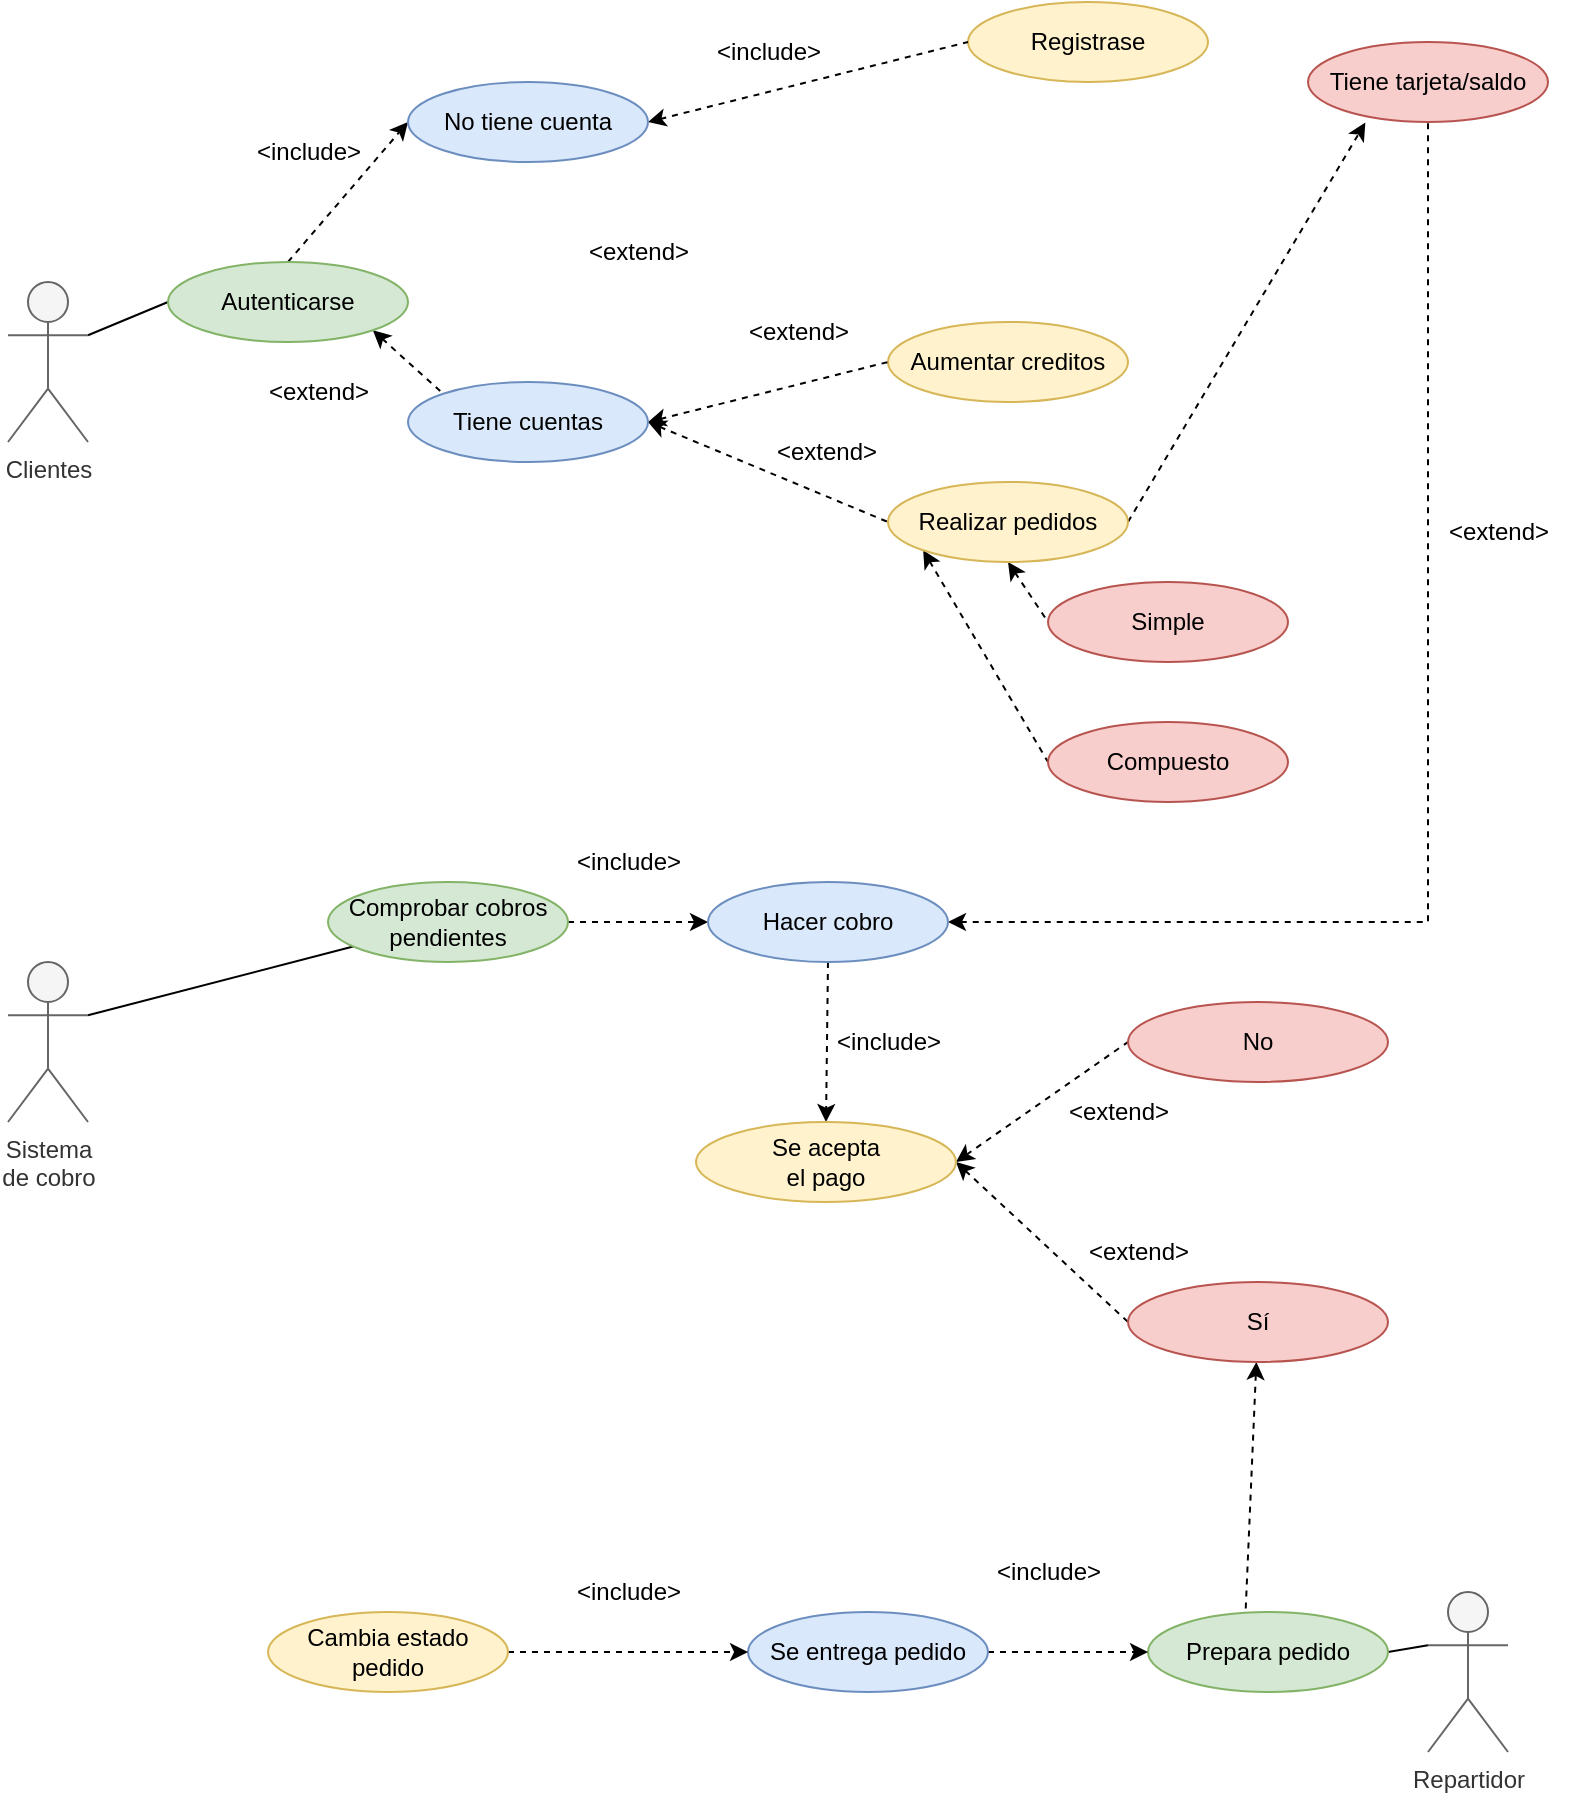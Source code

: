 <mxfile version="20.8.9" type="github">
  <diagram name="Página-1" id="IzqVcqCBE-OymFoglxDw">
    <mxGraphModel dx="1017" dy="1094" grid="1" gridSize="10" guides="1" tooltips="1" connect="1" arrows="1" fold="1" page="1" pageScale="1" pageWidth="827" pageHeight="1169" math="0" shadow="0">
      <root>
        <mxCell id="0" />
        <mxCell id="1" parent="0" />
        <mxCell id="VZgD7tdJL95J3pAMKfJ2-32" style="edgeStyle=none;rounded=0;orthogonalLoop=1;jettySize=auto;html=1;exitX=1;exitY=0.333;exitDx=0;exitDy=0;exitPerimeter=0;entryX=0;entryY=0.5;entryDx=0;entryDy=0;startArrow=none;startFill=0;endArrow=none;endFill=0;" edge="1" parent="1" source="VZgD7tdJL95J3pAMKfJ2-1" target="VZgD7tdJL95J3pAMKfJ2-30">
          <mxGeometry relative="1" as="geometry" />
        </mxCell>
        <mxCell id="VZgD7tdJL95J3pAMKfJ2-1" value="Clientes" style="shape=umlActor;verticalLabelPosition=bottom;verticalAlign=top;html=1;outlineConnect=0;fillColor=#f5f5f5;fontColor=#333333;strokeColor=#666666;" vertex="1" parent="1">
          <mxGeometry x="40" y="180" width="40" height="80" as="geometry" />
        </mxCell>
        <mxCell id="VZgD7tdJL95J3pAMKfJ2-3" value="Tiene tarjeta/saldo" style="ellipse;whiteSpace=wrap;html=1;fillColor=#f8cecc;strokeColor=#b85450;" vertex="1" parent="1">
          <mxGeometry x="690" y="60" width="120" height="40" as="geometry" />
        </mxCell>
        <mxCell id="VZgD7tdJL95J3pAMKfJ2-4" value="Aumentar creditos" style="ellipse;whiteSpace=wrap;html=1;fillColor=#fff2cc;strokeColor=#d6b656;" vertex="1" parent="1">
          <mxGeometry x="480" y="200" width="120" height="40" as="geometry" />
        </mxCell>
        <mxCell id="VZgD7tdJL95J3pAMKfJ2-44" style="edgeStyle=none;rounded=0;orthogonalLoop=1;jettySize=auto;html=1;exitX=1;exitY=0.5;exitDx=0;exitDy=0;entryX=0.239;entryY=1.007;entryDx=0;entryDy=0;entryPerimeter=0;dashed=1;strokeColor=default;startArrow=none;startFill=0;endArrow=classic;endFill=1;" edge="1" parent="1" source="VZgD7tdJL95J3pAMKfJ2-6" target="VZgD7tdJL95J3pAMKfJ2-3">
          <mxGeometry relative="1" as="geometry" />
        </mxCell>
        <mxCell id="VZgD7tdJL95J3pAMKfJ2-74" style="edgeStyle=none;rounded=0;orthogonalLoop=1;jettySize=auto;html=1;exitX=0.5;exitY=1;exitDx=0;exitDy=0;entryX=0;entryY=0.5;entryDx=0;entryDy=0;dashed=1;strokeColor=default;startArrow=classic;startFill=1;endArrow=none;endFill=0;" edge="1" parent="1" source="VZgD7tdJL95J3pAMKfJ2-6" target="VZgD7tdJL95J3pAMKfJ2-72">
          <mxGeometry relative="1" as="geometry" />
        </mxCell>
        <mxCell id="VZgD7tdJL95J3pAMKfJ2-75" style="edgeStyle=none;rounded=0;orthogonalLoop=1;jettySize=auto;html=1;exitX=0;exitY=1;exitDx=0;exitDy=0;entryX=0;entryY=0.5;entryDx=0;entryDy=0;dashed=1;strokeColor=default;startArrow=classic;startFill=1;endArrow=none;endFill=0;" edge="1" parent="1" source="VZgD7tdJL95J3pAMKfJ2-6" target="VZgD7tdJL95J3pAMKfJ2-73">
          <mxGeometry relative="1" as="geometry" />
        </mxCell>
        <mxCell id="VZgD7tdJL95J3pAMKfJ2-6" value="Realizar pedidos" style="ellipse;whiteSpace=wrap;html=1;fillColor=#fff2cc;strokeColor=#d6b656;" vertex="1" parent="1">
          <mxGeometry x="480" y="280" width="120" height="40" as="geometry" />
        </mxCell>
        <mxCell id="VZgD7tdJL95J3pAMKfJ2-20" style="edgeStyle=none;rounded=0;orthogonalLoop=1;jettySize=auto;html=1;exitX=1;exitY=0.5;exitDx=0;exitDy=0;entryX=0;entryY=0.5;entryDx=0;entryDy=0;startArrow=none;startFill=0;endArrow=classic;endFill=1;dashed=1;" edge="1" parent="1" source="VZgD7tdJL95J3pAMKfJ2-22" target="VZgD7tdJL95J3pAMKfJ2-16">
          <mxGeometry relative="1" as="geometry" />
        </mxCell>
        <mxCell id="VZgD7tdJL95J3pAMKfJ2-23" style="rounded=0;orthogonalLoop=1;jettySize=auto;html=1;exitX=1;exitY=0.333;exitDx=0;exitDy=0;exitPerimeter=0;startArrow=none;startFill=0;endArrow=none;endFill=0;" edge="1" parent="1" source="VZgD7tdJL95J3pAMKfJ2-11" target="VZgD7tdJL95J3pAMKfJ2-22">
          <mxGeometry relative="1" as="geometry" />
        </mxCell>
        <mxCell id="VZgD7tdJL95J3pAMKfJ2-11" value="&lt;div&gt;Sistema &lt;br&gt;&lt;/div&gt;&lt;div&gt;de cobro&lt;/div&gt;" style="shape=umlActor;verticalLabelPosition=bottom;verticalAlign=top;html=1;outlineConnect=0;fillColor=#f5f5f5;fontColor=#333333;strokeColor=#666666;" vertex="1" parent="1">
          <mxGeometry x="40" y="520" width="40" height="80" as="geometry" />
        </mxCell>
        <mxCell id="VZgD7tdJL95J3pAMKfJ2-14" value="&amp;lt;extend&amp;gt;" style="text;html=1;align=center;verticalAlign=middle;resizable=0;points=[];autosize=1;strokeColor=none;fillColor=none;" vertex="1" parent="1">
          <mxGeometry x="414" y="250" width="70" height="30" as="geometry" />
        </mxCell>
        <mxCell id="VZgD7tdJL95J3pAMKfJ2-18" style="edgeStyle=orthogonalEdgeStyle;rounded=0;orthogonalLoop=1;jettySize=auto;html=1;exitX=1;exitY=0.5;exitDx=0;exitDy=0;entryX=0.5;entryY=1;entryDx=0;entryDy=0;dashed=1;startArrow=classic;startFill=1;endArrow=none;endFill=0;" edge="1" parent="1" source="VZgD7tdJL95J3pAMKfJ2-16" target="VZgD7tdJL95J3pAMKfJ2-3">
          <mxGeometry relative="1" as="geometry">
            <Array as="points">
              <mxPoint x="750" y="500" />
            </Array>
          </mxGeometry>
        </mxCell>
        <mxCell id="VZgD7tdJL95J3pAMKfJ2-52" style="edgeStyle=none;rounded=0;orthogonalLoop=1;jettySize=auto;html=1;exitX=0.5;exitY=1;exitDx=0;exitDy=0;entryX=0.5;entryY=0;entryDx=0;entryDy=0;dashed=1;strokeColor=default;startArrow=none;startFill=0;endArrow=classic;endFill=1;" edge="1" parent="1" source="VZgD7tdJL95J3pAMKfJ2-16" target="VZgD7tdJL95J3pAMKfJ2-50">
          <mxGeometry relative="1" as="geometry" />
        </mxCell>
        <mxCell id="VZgD7tdJL95J3pAMKfJ2-16" value="Hacer cobro" style="ellipse;whiteSpace=wrap;html=1;fillColor=#dae8fc;strokeColor=#6c8ebf;" vertex="1" parent="1">
          <mxGeometry x="390" y="480" width="120" height="40" as="geometry" />
        </mxCell>
        <mxCell id="VZgD7tdJL95J3pAMKfJ2-19" value="&amp;lt;extend&amp;gt;" style="text;html=1;align=center;verticalAlign=middle;resizable=0;points=[];autosize=1;strokeColor=none;fillColor=none;" vertex="1" parent="1">
          <mxGeometry x="750" y="290" width="70" height="30" as="geometry" />
        </mxCell>
        <mxCell id="VZgD7tdJL95J3pAMKfJ2-22" value="&lt;div&gt;Comprobar cobros &lt;br&gt;&lt;/div&gt;&lt;div&gt;pendientes&lt;br&gt;&lt;/div&gt;" style="ellipse;whiteSpace=wrap;html=1;fillColor=#d5e8d4;strokeColor=#82b366;" vertex="1" parent="1">
          <mxGeometry x="200" y="480" width="120" height="40" as="geometry" />
        </mxCell>
        <mxCell id="VZgD7tdJL95J3pAMKfJ2-24" value="&amp;lt;include&amp;gt;" style="text;html=1;align=center;verticalAlign=middle;resizable=0;points=[];autosize=1;strokeColor=none;fillColor=none;" vertex="1" parent="1">
          <mxGeometry x="310" y="455" width="80" height="30" as="geometry" />
        </mxCell>
        <mxCell id="VZgD7tdJL95J3pAMKfJ2-35" style="edgeStyle=none;rounded=0;orthogonalLoop=1;jettySize=auto;html=1;exitX=1;exitY=1;exitDx=0;exitDy=0;entryX=0;entryY=0;entryDx=0;entryDy=0;startArrow=classic;startFill=1;endArrow=none;endFill=0;strokeColor=default;dashed=1;" edge="1" parent="1" source="VZgD7tdJL95J3pAMKfJ2-30" target="VZgD7tdJL95J3pAMKfJ2-34">
          <mxGeometry relative="1" as="geometry" />
        </mxCell>
        <mxCell id="VZgD7tdJL95J3pAMKfJ2-46" style="edgeStyle=none;rounded=0;orthogonalLoop=1;jettySize=auto;html=1;exitX=0.5;exitY=0;exitDx=0;exitDy=0;entryX=0;entryY=0.5;entryDx=0;entryDy=0;dashed=1;strokeColor=default;startArrow=none;startFill=0;endArrow=classic;endFill=1;" edge="1" parent="1" source="VZgD7tdJL95J3pAMKfJ2-30" target="VZgD7tdJL95J3pAMKfJ2-45">
          <mxGeometry relative="1" as="geometry" />
        </mxCell>
        <mxCell id="VZgD7tdJL95J3pAMKfJ2-30" value="Autenticarse" style="ellipse;whiteSpace=wrap;html=1;fillColor=#d5e8d4;strokeColor=#82b366;" vertex="1" parent="1">
          <mxGeometry x="120" y="170" width="120" height="40" as="geometry" />
        </mxCell>
        <mxCell id="VZgD7tdJL95J3pAMKfJ2-40" style="edgeStyle=none;rounded=0;orthogonalLoop=1;jettySize=auto;html=1;exitX=1;exitY=0.5;exitDx=0;exitDy=0;entryX=0;entryY=0.5;entryDx=0;entryDy=0;startArrow=classic;startFill=1;endArrow=none;endFill=0;strokeColor=default;dashed=1;" edge="1" parent="1" source="VZgD7tdJL95J3pAMKfJ2-34" target="VZgD7tdJL95J3pAMKfJ2-4">
          <mxGeometry relative="1" as="geometry" />
        </mxCell>
        <mxCell id="VZgD7tdJL95J3pAMKfJ2-41" style="edgeStyle=none;rounded=0;orthogonalLoop=1;jettySize=auto;html=1;exitX=1;exitY=0.5;exitDx=0;exitDy=0;entryX=0;entryY=0.5;entryDx=0;entryDy=0;startArrow=classic;startFill=1;endArrow=none;endFill=0;strokeColor=default;dashed=1;" edge="1" parent="1" source="VZgD7tdJL95J3pAMKfJ2-34" target="VZgD7tdJL95J3pAMKfJ2-6">
          <mxGeometry relative="1" as="geometry" />
        </mxCell>
        <mxCell id="VZgD7tdJL95J3pAMKfJ2-34" value="Tiene cuentas" style="ellipse;whiteSpace=wrap;html=1;fillColor=#dae8fc;strokeColor=#6c8ebf;" vertex="1" parent="1">
          <mxGeometry x="240" y="230" width="120" height="40" as="geometry" />
        </mxCell>
        <mxCell id="VZgD7tdJL95J3pAMKfJ2-36" value="&amp;lt;extend&amp;gt;" style="text;html=1;align=center;verticalAlign=middle;resizable=0;points=[];autosize=1;strokeColor=none;fillColor=none;" vertex="1" parent="1">
          <mxGeometry x="160" y="220" width="70" height="30" as="geometry" />
        </mxCell>
        <mxCell id="VZgD7tdJL95J3pAMKfJ2-39" value="Registrase" style="ellipse;whiteSpace=wrap;html=1;fillColor=#fff2cc;strokeColor=#d6b656;" vertex="1" parent="1">
          <mxGeometry x="520" y="40" width="120" height="40" as="geometry" />
        </mxCell>
        <mxCell id="VZgD7tdJL95J3pAMKfJ2-42" value="&amp;lt;extend&amp;gt;" style="text;html=1;align=center;verticalAlign=middle;resizable=0;points=[];autosize=1;strokeColor=none;fillColor=none;" vertex="1" parent="1">
          <mxGeometry x="320" y="150" width="70" height="30" as="geometry" />
        </mxCell>
        <mxCell id="VZgD7tdJL95J3pAMKfJ2-43" value="&amp;lt;extend&amp;gt;" style="text;html=1;align=center;verticalAlign=middle;resizable=0;points=[];autosize=1;strokeColor=none;fillColor=none;" vertex="1" parent="1">
          <mxGeometry x="400" y="190" width="70" height="30" as="geometry" />
        </mxCell>
        <mxCell id="VZgD7tdJL95J3pAMKfJ2-48" style="edgeStyle=none;rounded=0;orthogonalLoop=1;jettySize=auto;html=1;exitX=1;exitY=0.5;exitDx=0;exitDy=0;entryX=0;entryY=0.5;entryDx=0;entryDy=0;dashed=1;strokeColor=default;startArrow=classic;startFill=1;endArrow=none;endFill=0;" edge="1" parent="1" source="VZgD7tdJL95J3pAMKfJ2-45" target="VZgD7tdJL95J3pAMKfJ2-39">
          <mxGeometry relative="1" as="geometry" />
        </mxCell>
        <mxCell id="VZgD7tdJL95J3pAMKfJ2-45" value="No tiene cuenta" style="ellipse;whiteSpace=wrap;html=1;fillColor=#dae8fc;strokeColor=#6c8ebf;" vertex="1" parent="1">
          <mxGeometry x="240" y="80" width="120" height="40" as="geometry" />
        </mxCell>
        <mxCell id="VZgD7tdJL95J3pAMKfJ2-47" value="&amp;lt;include&amp;gt;" style="text;html=1;align=center;verticalAlign=middle;resizable=0;points=[];autosize=1;strokeColor=none;fillColor=none;" vertex="1" parent="1">
          <mxGeometry x="150" y="100" width="80" height="30" as="geometry" />
        </mxCell>
        <mxCell id="VZgD7tdJL95J3pAMKfJ2-49" value="&amp;lt;include&amp;gt;" style="text;html=1;align=center;verticalAlign=middle;resizable=0;points=[];autosize=1;strokeColor=none;fillColor=none;" vertex="1" parent="1">
          <mxGeometry x="380" y="50" width="80" height="30" as="geometry" />
        </mxCell>
        <mxCell id="VZgD7tdJL95J3pAMKfJ2-55" style="edgeStyle=none;rounded=0;orthogonalLoop=1;jettySize=auto;html=1;exitX=1;exitY=0.5;exitDx=0;exitDy=0;entryX=0;entryY=0.5;entryDx=0;entryDy=0;dashed=1;strokeColor=default;startArrow=classic;startFill=1;endArrow=none;endFill=0;" edge="1" parent="1" source="VZgD7tdJL95J3pAMKfJ2-50" target="VZgD7tdJL95J3pAMKfJ2-54">
          <mxGeometry relative="1" as="geometry" />
        </mxCell>
        <mxCell id="VZgD7tdJL95J3pAMKfJ2-57" style="edgeStyle=none;rounded=0;orthogonalLoop=1;jettySize=auto;html=1;exitX=1;exitY=0.5;exitDx=0;exitDy=0;entryX=0;entryY=0.5;entryDx=0;entryDy=0;dashed=1;strokeColor=default;startArrow=classic;startFill=1;endArrow=none;endFill=0;" edge="1" parent="1" source="VZgD7tdJL95J3pAMKfJ2-50" target="VZgD7tdJL95J3pAMKfJ2-56">
          <mxGeometry relative="1" as="geometry" />
        </mxCell>
        <mxCell id="VZgD7tdJL95J3pAMKfJ2-50" value="&lt;div&gt;Se acepta &lt;br&gt;&lt;/div&gt;&lt;div&gt;el pago&lt;/div&gt;" style="ellipse;whiteSpace=wrap;html=1;fillColor=#fff2cc;strokeColor=#d6b656;" vertex="1" parent="1">
          <mxGeometry x="384" y="600" width="130" height="40" as="geometry" />
        </mxCell>
        <mxCell id="VZgD7tdJL95J3pAMKfJ2-53" value="&amp;lt;include&amp;gt;" style="text;html=1;align=center;verticalAlign=middle;resizable=0;points=[];autosize=1;strokeColor=none;fillColor=none;" vertex="1" parent="1">
          <mxGeometry x="440" y="545" width="80" height="30" as="geometry" />
        </mxCell>
        <mxCell id="VZgD7tdJL95J3pAMKfJ2-54" value="No" style="ellipse;whiteSpace=wrap;html=1;fillColor=#f8cecc;strokeColor=#b85450;" vertex="1" parent="1">
          <mxGeometry x="600" y="540" width="130" height="40" as="geometry" />
        </mxCell>
        <mxCell id="VZgD7tdJL95J3pAMKfJ2-65" style="edgeStyle=none;rounded=0;orthogonalLoop=1;jettySize=auto;html=1;entryX=0.406;entryY=0.043;entryDx=0;entryDy=0;entryPerimeter=0;strokeColor=default;startArrow=classic;startFill=1;endArrow=none;endFill=0;dashed=1;" edge="1" parent="1" source="VZgD7tdJL95J3pAMKfJ2-56" target="VZgD7tdJL95J3pAMKfJ2-62">
          <mxGeometry relative="1" as="geometry" />
        </mxCell>
        <mxCell id="VZgD7tdJL95J3pAMKfJ2-56" value="Sí" style="ellipse;whiteSpace=wrap;html=1;fillColor=#f8cecc;strokeColor=#b85450;" vertex="1" parent="1">
          <mxGeometry x="600" y="680" width="130" height="40" as="geometry" />
        </mxCell>
        <mxCell id="VZgD7tdJL95J3pAMKfJ2-58" value="&amp;lt;extend&amp;gt;" style="text;html=1;align=center;verticalAlign=middle;resizable=0;points=[];autosize=1;strokeColor=none;fillColor=none;" vertex="1" parent="1">
          <mxGeometry x="570" y="650" width="70" height="30" as="geometry" />
        </mxCell>
        <mxCell id="VZgD7tdJL95J3pAMKfJ2-59" value="&amp;lt;extend&amp;gt;" style="text;html=1;align=center;verticalAlign=middle;resizable=0;points=[];autosize=1;strokeColor=none;fillColor=none;" vertex="1" parent="1">
          <mxGeometry x="560" y="580" width="70" height="30" as="geometry" />
        </mxCell>
        <mxCell id="VZgD7tdJL95J3pAMKfJ2-64" style="edgeStyle=none;rounded=0;orthogonalLoop=1;jettySize=auto;html=1;exitX=0;exitY=0.333;exitDx=0;exitDy=0;exitPerimeter=0;entryX=1;entryY=0.5;entryDx=0;entryDy=0;strokeColor=default;startArrow=none;startFill=0;endArrow=none;endFill=0;" edge="1" parent="1" source="VZgD7tdJL95J3pAMKfJ2-61" target="VZgD7tdJL95J3pAMKfJ2-62">
          <mxGeometry relative="1" as="geometry" />
        </mxCell>
        <mxCell id="VZgD7tdJL95J3pAMKfJ2-61" value="Repartidor" style="shape=umlActor;verticalLabelPosition=bottom;verticalAlign=top;html=1;outlineConnect=0;fillColor=#f5f5f5;fontColor=#333333;strokeColor=#666666;" vertex="1" parent="1">
          <mxGeometry x="750" y="835" width="40" height="80" as="geometry" />
        </mxCell>
        <mxCell id="VZgD7tdJL95J3pAMKfJ2-62" value="Prepara pedido" style="ellipse;whiteSpace=wrap;html=1;fillColor=#d5e8d4;strokeColor=#82b366;" vertex="1" parent="1">
          <mxGeometry x="610" y="845" width="120" height="40" as="geometry" />
        </mxCell>
        <mxCell id="VZgD7tdJL95J3pAMKfJ2-67" style="edgeStyle=none;rounded=0;orthogonalLoop=1;jettySize=auto;html=1;exitX=1;exitY=0.5;exitDx=0;exitDy=0;entryX=0;entryY=0.5;entryDx=0;entryDy=0;dashed=1;strokeColor=default;startArrow=none;startFill=0;endArrow=classic;endFill=1;" edge="1" parent="1" source="VZgD7tdJL95J3pAMKfJ2-66" target="VZgD7tdJL95J3pAMKfJ2-62">
          <mxGeometry relative="1" as="geometry" />
        </mxCell>
        <mxCell id="VZgD7tdJL95J3pAMKfJ2-66" value="Se entrega pedido" style="ellipse;whiteSpace=wrap;html=1;fillColor=#dae8fc;strokeColor=#6c8ebf;" vertex="1" parent="1">
          <mxGeometry x="410" y="845" width="120" height="40" as="geometry" />
        </mxCell>
        <mxCell id="VZgD7tdJL95J3pAMKfJ2-68" value="&amp;lt;include&amp;gt;" style="text;html=1;align=center;verticalAlign=middle;resizable=0;points=[];autosize=1;strokeColor=none;fillColor=none;" vertex="1" parent="1">
          <mxGeometry x="520" y="810" width="80" height="30" as="geometry" />
        </mxCell>
        <mxCell id="VZgD7tdJL95J3pAMKfJ2-70" style="edgeStyle=none;rounded=0;orthogonalLoop=1;jettySize=auto;html=1;exitX=1;exitY=0.5;exitDx=0;exitDy=0;entryX=0;entryY=0.5;entryDx=0;entryDy=0;dashed=1;strokeColor=default;startArrow=none;startFill=0;endArrow=classic;endFill=1;" edge="1" parent="1" source="VZgD7tdJL95J3pAMKfJ2-69" target="VZgD7tdJL95J3pAMKfJ2-66">
          <mxGeometry relative="1" as="geometry" />
        </mxCell>
        <mxCell id="VZgD7tdJL95J3pAMKfJ2-69" value="Cambia estado pedido" style="ellipse;whiteSpace=wrap;html=1;fillColor=#fff2cc;strokeColor=#d6b656;" vertex="1" parent="1">
          <mxGeometry x="170" y="845" width="120" height="40" as="geometry" />
        </mxCell>
        <mxCell id="VZgD7tdJL95J3pAMKfJ2-71" value="&amp;lt;include&amp;gt;" style="text;html=1;align=center;verticalAlign=middle;resizable=0;points=[];autosize=1;strokeColor=none;fillColor=none;" vertex="1" parent="1">
          <mxGeometry x="310" y="820" width="80" height="30" as="geometry" />
        </mxCell>
        <mxCell id="VZgD7tdJL95J3pAMKfJ2-72" value="Simple" style="ellipse;whiteSpace=wrap;html=1;fillColor=#f8cecc;strokeColor=#b85450;" vertex="1" parent="1">
          <mxGeometry x="560" y="330" width="120" height="40" as="geometry" />
        </mxCell>
        <mxCell id="VZgD7tdJL95J3pAMKfJ2-73" value="Compuesto" style="ellipse;whiteSpace=wrap;html=1;fillColor=#f8cecc;strokeColor=#b85450;" vertex="1" parent="1">
          <mxGeometry x="560" y="400" width="120" height="40" as="geometry" />
        </mxCell>
      </root>
    </mxGraphModel>
  </diagram>
</mxfile>
